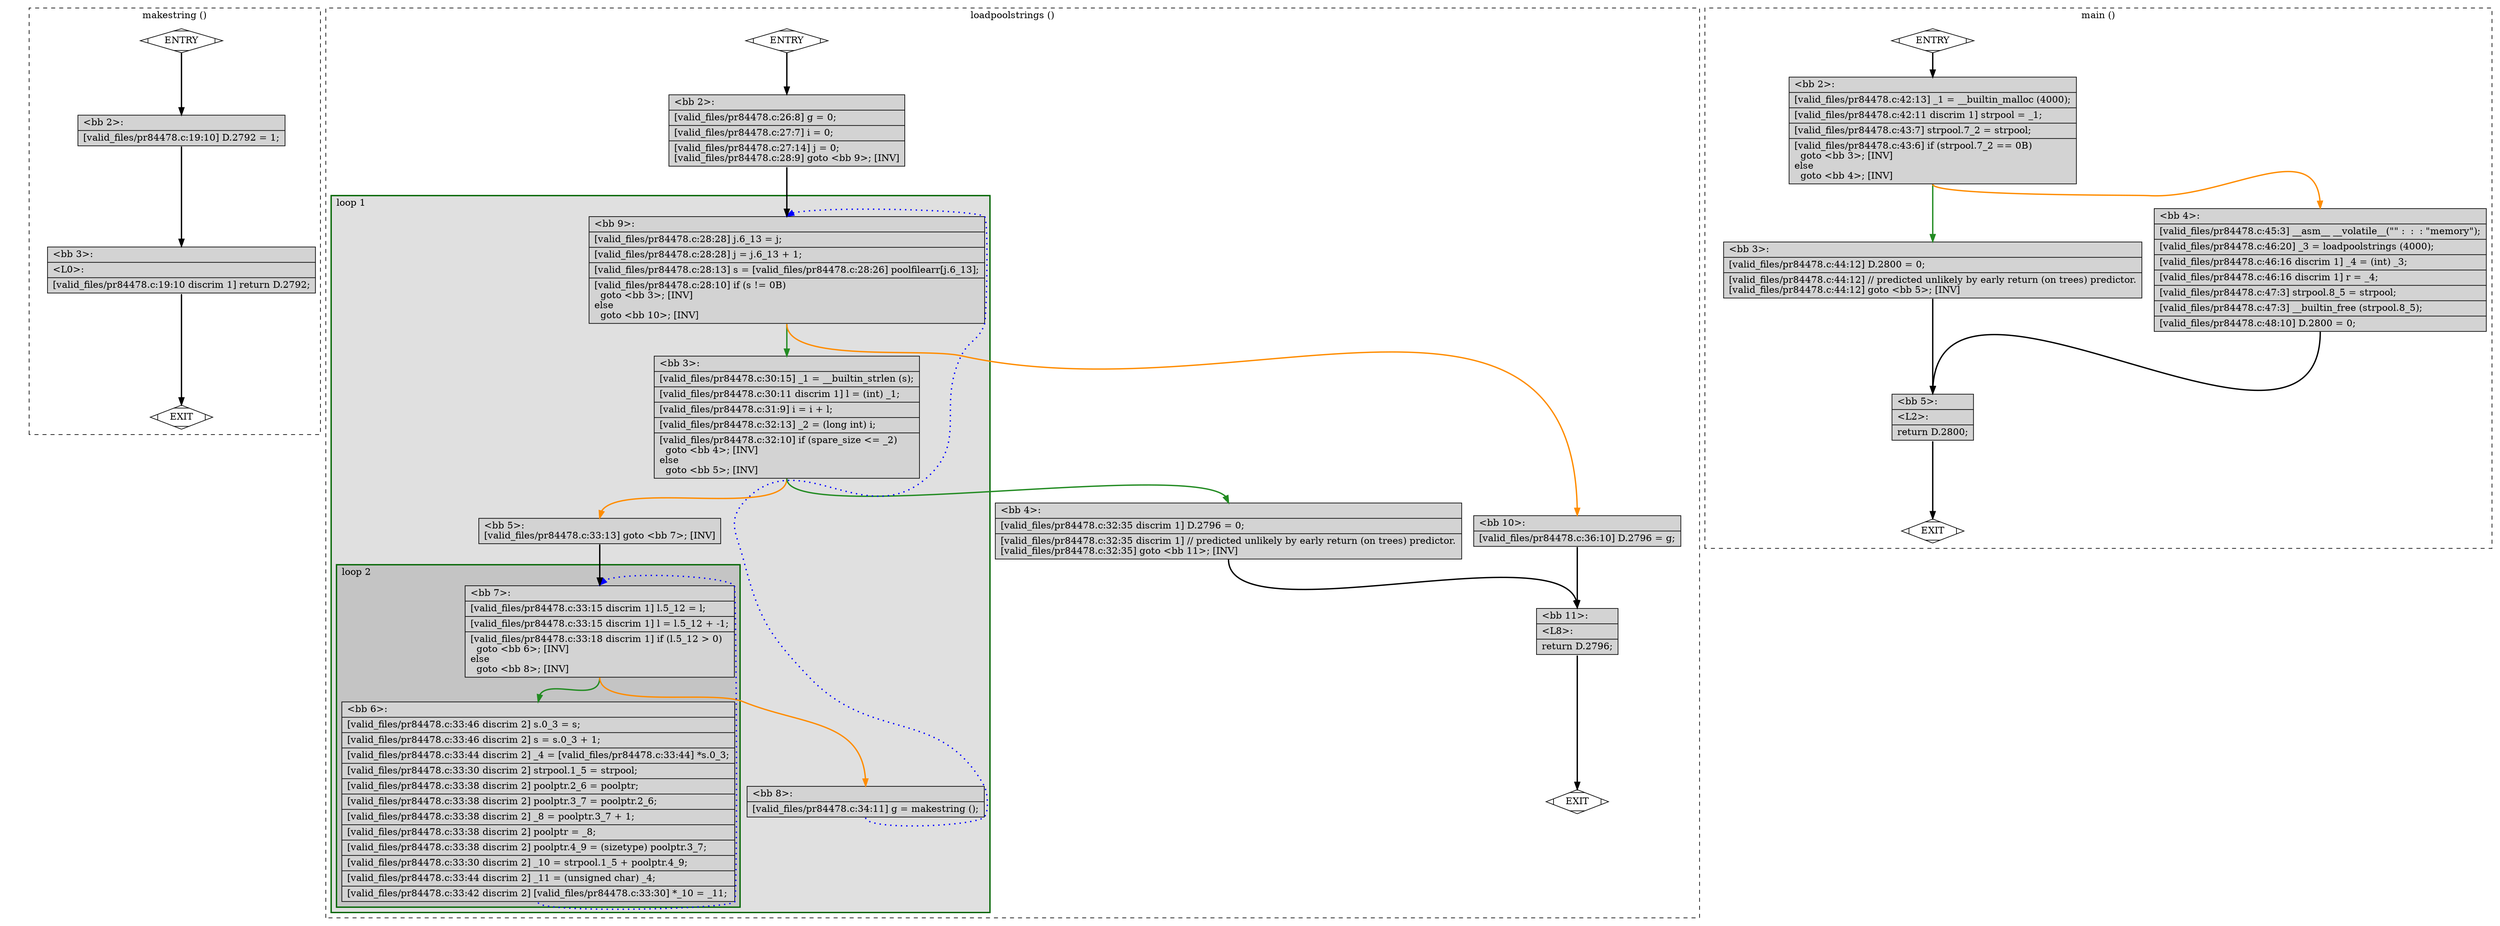 digraph "a-pr84478.c.015t.cfg" {
overlap=false;
subgraph "cluster_makestring" {
	style="dashed";
	color="black";
	label="makestring ()";
	fn_0_basic_block_0 [shape=Mdiamond,style=filled,fillcolor=white,label="ENTRY"];

	fn_0_basic_block_1 [shape=Mdiamond,style=filled,fillcolor=white,label="EXIT"];

	fn_0_basic_block_2 [shape=record,style=filled,fillcolor=lightgrey,label="{\<bb\ 2\>:\l\
|[valid_files/pr84478.c:19:10]\ D.2792\ =\ 1;\l\
}"];

	fn_0_basic_block_3 [shape=record,style=filled,fillcolor=lightgrey,label="{\<bb\ 3\>:\l\
|\<L0\>:\l\
|[valid_files/pr84478.c:19:10\ discrim\ 1]\ return\ D.2792;\l\
}"];

	fn_0_basic_block_0:s -> fn_0_basic_block_2:n [style="solid,bold",color=black,weight=100,constraint=true];
	fn_0_basic_block_2:s -> fn_0_basic_block_3:n [style="solid,bold",color=black,weight=100,constraint=true];
	fn_0_basic_block_3:s -> fn_0_basic_block_1:n [style="solid,bold",color=black,weight=10,constraint=true];
	fn_0_basic_block_0:s -> fn_0_basic_block_1:n [style="invis",constraint=true];
}
subgraph "cluster_loadpoolstrings" {
	style="dashed";
	color="black";
	label="loadpoolstrings ()";
	subgraph cluster_1_1 {
	style="filled";
	color="darkgreen";
	fillcolor="grey88";
	label="loop 1";
	labeljust=l;
	penwidth=2;
	subgraph cluster_1_2 {
	style="filled";
	color="darkgreen";
	fillcolor="grey77";
	label="loop 2";
	labeljust=l;
	penwidth=2;
	fn_1_basic_block_7 [shape=record,style=filled,fillcolor=lightgrey,label="{\<bb\ 7\>:\l\
|[valid_files/pr84478.c:33:15\ discrim\ 1]\ l.5_12\ =\ l;\l\
|[valid_files/pr84478.c:33:15\ discrim\ 1]\ l\ =\ l.5_12\ +\ -1;\l\
|[valid_files/pr84478.c:33:18\ discrim\ 1]\ if\ (l.5_12\ \>\ 0)\l\
\ \ goto\ \<bb\ 6\>;\ [INV]\l\
else\l\
\ \ goto\ \<bb\ 8\>;\ [INV]\l\
}"];

	fn_1_basic_block_6 [shape=record,style=filled,fillcolor=lightgrey,label="{\<bb\ 6\>:\l\
|[valid_files/pr84478.c:33:46\ discrim\ 2]\ s.0_3\ =\ s;\l\
|[valid_files/pr84478.c:33:46\ discrim\ 2]\ s\ =\ s.0_3\ +\ 1;\l\
|[valid_files/pr84478.c:33:44\ discrim\ 2]\ _4\ =\ [valid_files/pr84478.c:33:44]\ *s.0_3;\l\
|[valid_files/pr84478.c:33:30\ discrim\ 2]\ strpool.1_5\ =\ strpool;\l\
|[valid_files/pr84478.c:33:38\ discrim\ 2]\ poolptr.2_6\ =\ poolptr;\l\
|[valid_files/pr84478.c:33:38\ discrim\ 2]\ poolptr.3_7\ =\ poolptr.2_6;\l\
|[valid_files/pr84478.c:33:38\ discrim\ 2]\ _8\ =\ poolptr.3_7\ +\ 1;\l\
|[valid_files/pr84478.c:33:38\ discrim\ 2]\ poolptr\ =\ _8;\l\
|[valid_files/pr84478.c:33:38\ discrim\ 2]\ poolptr.4_9\ =\ (sizetype)\ poolptr.3_7;\l\
|[valid_files/pr84478.c:33:30\ discrim\ 2]\ _10\ =\ strpool.1_5\ +\ poolptr.4_9;\l\
|[valid_files/pr84478.c:33:44\ discrim\ 2]\ _11\ =\ (unsigned\ char)\ _4;\l\
|[valid_files/pr84478.c:33:42\ discrim\ 2]\ [valid_files/pr84478.c:33:30]\ *_10\ =\ _11;\l\
}"];

	}
	fn_1_basic_block_9 [shape=record,style=filled,fillcolor=lightgrey,label="{\<bb\ 9\>:\l\
|[valid_files/pr84478.c:28:28]\ j.6_13\ =\ j;\l\
|[valid_files/pr84478.c:28:28]\ j\ =\ j.6_13\ +\ 1;\l\
|[valid_files/pr84478.c:28:13]\ s\ =\ [valid_files/pr84478.c:28:26]\ poolfilearr[j.6_13];\l\
|[valid_files/pr84478.c:28:10]\ if\ (s\ !=\ 0B)\l\
\ \ goto\ \<bb\ 3\>;\ [INV]\l\
else\l\
\ \ goto\ \<bb\ 10\>;\ [INV]\l\
}"];

	fn_1_basic_block_3 [shape=record,style=filled,fillcolor=lightgrey,label="{\<bb\ 3\>:\l\
|[valid_files/pr84478.c:30:15]\ _1\ =\ __builtin_strlen\ (s);\l\
|[valid_files/pr84478.c:30:11\ discrim\ 1]\ l\ =\ (int)\ _1;\l\
|[valid_files/pr84478.c:31:9]\ i\ =\ i\ +\ l;\l\
|[valid_files/pr84478.c:32:13]\ _2\ =\ (long\ int)\ i;\l\
|[valid_files/pr84478.c:32:10]\ if\ (spare_size\ \<=\ _2)\l\
\ \ goto\ \<bb\ 4\>;\ [INV]\l\
else\l\
\ \ goto\ \<bb\ 5\>;\ [INV]\l\
}"];

	fn_1_basic_block_5 [shape=record,style=filled,fillcolor=lightgrey,label="{\<bb\ 5\>:\l\
[valid_files/pr84478.c:33:13]\ goto\ \<bb\ 7\>;\ [INV]\l\
}"];

	fn_1_basic_block_8 [shape=record,style=filled,fillcolor=lightgrey,label="{\<bb\ 8\>:\l\
|[valid_files/pr84478.c:34:11]\ g\ =\ makestring\ ();\l\
}"];

	}
	fn_1_basic_block_0 [shape=Mdiamond,style=filled,fillcolor=white,label="ENTRY"];

	fn_1_basic_block_1 [shape=Mdiamond,style=filled,fillcolor=white,label="EXIT"];

	fn_1_basic_block_2 [shape=record,style=filled,fillcolor=lightgrey,label="{\<bb\ 2\>:\l\
|[valid_files/pr84478.c:26:8]\ g\ =\ 0;\l\
|[valid_files/pr84478.c:27:7]\ i\ =\ 0;\l\
|[valid_files/pr84478.c:27:14]\ j\ =\ 0;\l\
[valid_files/pr84478.c:28:9]\ goto\ \<bb\ 9\>;\ [INV]\l\
}"];

	fn_1_basic_block_4 [shape=record,style=filled,fillcolor=lightgrey,label="{\<bb\ 4\>:\l\
|[valid_files/pr84478.c:32:35\ discrim\ 1]\ D.2796\ =\ 0;\l\
|[valid_files/pr84478.c:32:35\ discrim\ 1]\ //\ predicted\ unlikely\ by\ early\ return\ (on\ trees)\ predictor.\l\
[valid_files/pr84478.c:32:35]\ goto\ \<bb\ 11\>;\ [INV]\l\
}"];

	fn_1_basic_block_10 [shape=record,style=filled,fillcolor=lightgrey,label="{\<bb\ 10\>:\l\
|[valid_files/pr84478.c:36:10]\ D.2796\ =\ g;\l\
}"];

	fn_1_basic_block_11 [shape=record,style=filled,fillcolor=lightgrey,label="{\<bb\ 11\>:\l\
|\<L8\>:\l\
|return\ D.2796;\l\
}"];

	fn_1_basic_block_0:s -> fn_1_basic_block_2:n [style="solid,bold",color=black,weight=100,constraint=true];
	fn_1_basic_block_2:s -> fn_1_basic_block_9:n [style="solid,bold",color=black,weight=100,constraint=true];
	fn_1_basic_block_3:s -> fn_1_basic_block_4:n [style="solid,bold",color=forestgreen,weight=10,constraint=true];
	fn_1_basic_block_3:s -> fn_1_basic_block_5:n [style="solid,bold",color=darkorange,weight=10,constraint=true];
	fn_1_basic_block_4:s -> fn_1_basic_block_11:n [style="solid,bold",color=black,weight=100,constraint=true];
	fn_1_basic_block_5:s -> fn_1_basic_block_7:n [style="solid,bold",color=black,weight=100,constraint=true];
	fn_1_basic_block_6:s -> fn_1_basic_block_7:n [style="dotted,bold",color=blue,weight=10,constraint=false];
	fn_1_basic_block_7:s -> fn_1_basic_block_6:n [style="solid,bold",color=forestgreen,weight=10,constraint=true];
	fn_1_basic_block_7:s -> fn_1_basic_block_8:n [style="solid,bold",color=darkorange,weight=10,constraint=true];
	fn_1_basic_block_8:s -> fn_1_basic_block_9:n [style="dotted,bold",color=blue,weight=10,constraint=false];
	fn_1_basic_block_9:s -> fn_1_basic_block_3:n [style="solid,bold",color=forestgreen,weight=10,constraint=true];
	fn_1_basic_block_9:s -> fn_1_basic_block_10:n [style="solid,bold",color=darkorange,weight=10,constraint=true];
	fn_1_basic_block_10:s -> fn_1_basic_block_11:n [style="solid,bold",color=black,weight=100,constraint=true];
	fn_1_basic_block_11:s -> fn_1_basic_block_1:n [style="solid,bold",color=black,weight=10,constraint=true];
	fn_1_basic_block_0:s -> fn_1_basic_block_1:n [style="invis",constraint=true];
}
subgraph "cluster_main" {
	style="dashed";
	color="black";
	label="main ()";
	fn_2_basic_block_0 [shape=Mdiamond,style=filled,fillcolor=white,label="ENTRY"];

	fn_2_basic_block_1 [shape=Mdiamond,style=filled,fillcolor=white,label="EXIT"];

	fn_2_basic_block_2 [shape=record,style=filled,fillcolor=lightgrey,label="{\<bb\ 2\>:\l\
|[valid_files/pr84478.c:42:13]\ _1\ =\ __builtin_malloc\ (4000);\l\
|[valid_files/pr84478.c:42:11\ discrim\ 1]\ strpool\ =\ _1;\l\
|[valid_files/pr84478.c:43:7]\ strpool.7_2\ =\ strpool;\l\
|[valid_files/pr84478.c:43:6]\ if\ (strpool.7_2\ ==\ 0B)\l\
\ \ goto\ \<bb\ 3\>;\ [INV]\l\
else\l\
\ \ goto\ \<bb\ 4\>;\ [INV]\l\
}"];

	fn_2_basic_block_3 [shape=record,style=filled,fillcolor=lightgrey,label="{\<bb\ 3\>:\l\
|[valid_files/pr84478.c:44:12]\ D.2800\ =\ 0;\l\
|[valid_files/pr84478.c:44:12]\ //\ predicted\ unlikely\ by\ early\ return\ (on\ trees)\ predictor.\l\
[valid_files/pr84478.c:44:12]\ goto\ \<bb\ 5\>;\ [INV]\l\
}"];

	fn_2_basic_block_4 [shape=record,style=filled,fillcolor=lightgrey,label="{\<bb\ 4\>:\l\
|[valid_files/pr84478.c:45:3]\ __asm__\ __volatile__(\"\"\ :\ \ :\ \ :\ \"memory\");\l\
|[valid_files/pr84478.c:46:20]\ _3\ =\ loadpoolstrings\ (4000);\l\
|[valid_files/pr84478.c:46:16\ discrim\ 1]\ _4\ =\ (int)\ _3;\l\
|[valid_files/pr84478.c:46:16\ discrim\ 1]\ r\ =\ _4;\l\
|[valid_files/pr84478.c:47:3]\ strpool.8_5\ =\ strpool;\l\
|[valid_files/pr84478.c:47:3]\ __builtin_free\ (strpool.8_5);\l\
|[valid_files/pr84478.c:48:10]\ D.2800\ =\ 0;\l\
}"];

	fn_2_basic_block_5 [shape=record,style=filled,fillcolor=lightgrey,label="{\<bb\ 5\>:\l\
|\<L2\>:\l\
|return\ D.2800;\l\
}"];

	fn_2_basic_block_0:s -> fn_2_basic_block_2:n [style="solid,bold",color=black,weight=100,constraint=true];
	fn_2_basic_block_2:s -> fn_2_basic_block_3:n [style="solid,bold",color=forestgreen,weight=10,constraint=true];
	fn_2_basic_block_2:s -> fn_2_basic_block_4:n [style="solid,bold",color=darkorange,weight=10,constraint=true];
	fn_2_basic_block_3:s -> fn_2_basic_block_5:n [style="solid,bold",color=black,weight=100,constraint=true];
	fn_2_basic_block_4:s -> fn_2_basic_block_5:n [style="solid,bold",color=black,weight=100,constraint=true];
	fn_2_basic_block_5:s -> fn_2_basic_block_1:n [style="solid,bold",color=black,weight=10,constraint=true];
	fn_2_basic_block_0:s -> fn_2_basic_block_1:n [style="invis",constraint=true];
}
}
